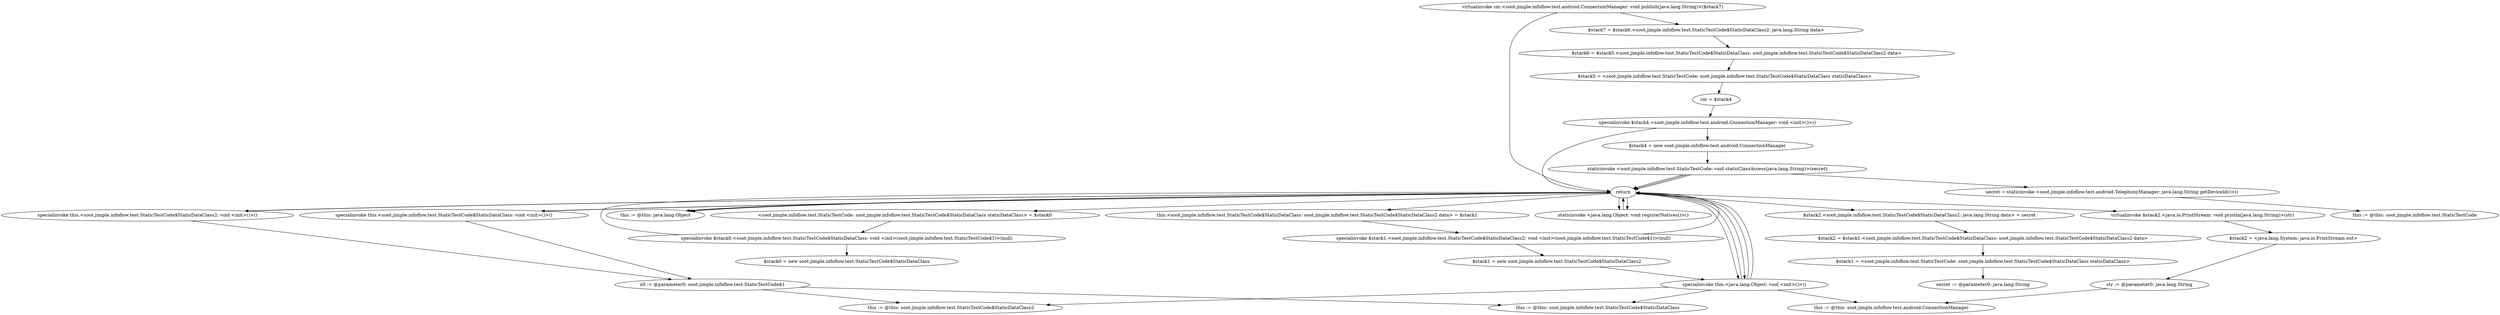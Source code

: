 digraph "" {
    "virtualinvoke cm.<soot.jimple.infoflow.test.android.ConnectionManager: void publish(java.lang.String)>($stack7)"
    "return"
    "virtualinvoke cm.<soot.jimple.infoflow.test.android.ConnectionManager: void publish(java.lang.String)>($stack7)"->"return";
    "virtualinvoke $stack2.<java.io.PrintStream: void println(java.lang.String)>(str)"
    "return"->"virtualinvoke $stack2.<java.io.PrintStream: void println(java.lang.String)>(str)";
    "$stack2 = <java.lang.System: java.io.PrintStream out>"
    "virtualinvoke $stack2.<java.io.PrintStream: void println(java.lang.String)>(str)"->"$stack2 = <java.lang.System: java.io.PrintStream out>";
    "str := @parameter0: java.lang.String"
    "$stack2 = <java.lang.System: java.io.PrintStream out>"->"str := @parameter0: java.lang.String";
    "this := @this: soot.jimple.infoflow.test.android.ConnectionManager"
    "str := @parameter0: java.lang.String"->"this := @this: soot.jimple.infoflow.test.android.ConnectionManager";
    "$stack7 = $stack6.<soot.jimple.infoflow.test.StaticTestCode$StaticDataClass2: java.lang.String data>"
    "virtualinvoke cm.<soot.jimple.infoflow.test.android.ConnectionManager: void publish(java.lang.String)>($stack7)"->"$stack7 = $stack6.<soot.jimple.infoflow.test.StaticTestCode$StaticDataClass2: java.lang.String data>";
    "$stack6 = $stack5.<soot.jimple.infoflow.test.StaticTestCode$StaticDataClass: soot.jimple.infoflow.test.StaticTestCode$StaticDataClass2 data>"
    "$stack7 = $stack6.<soot.jimple.infoflow.test.StaticTestCode$StaticDataClass2: java.lang.String data>"->"$stack6 = $stack5.<soot.jimple.infoflow.test.StaticTestCode$StaticDataClass: soot.jimple.infoflow.test.StaticTestCode$StaticDataClass2 data>";
    "$stack5 = <soot.jimple.infoflow.test.StaticTestCode: soot.jimple.infoflow.test.StaticTestCode$StaticDataClass staticDataClass>"
    "$stack6 = $stack5.<soot.jimple.infoflow.test.StaticTestCode$StaticDataClass: soot.jimple.infoflow.test.StaticTestCode$StaticDataClass2 data>"->"$stack5 = <soot.jimple.infoflow.test.StaticTestCode: soot.jimple.infoflow.test.StaticTestCode$StaticDataClass staticDataClass>";
    "cm = $stack4"
    "$stack5 = <soot.jimple.infoflow.test.StaticTestCode: soot.jimple.infoflow.test.StaticTestCode$StaticDataClass staticDataClass>"->"cm = $stack4";
    "specialinvoke $stack4.<soot.jimple.infoflow.test.android.ConnectionManager: void <init>()>()"
    "cm = $stack4"->"specialinvoke $stack4.<soot.jimple.infoflow.test.android.ConnectionManager: void <init>()>()";
    "specialinvoke $stack4.<soot.jimple.infoflow.test.android.ConnectionManager: void <init>()>()"->"return";
    "specialinvoke this.<java.lang.Object: void <init>()>()"
    "return"->"specialinvoke this.<java.lang.Object: void <init>()>()";
    "specialinvoke this.<java.lang.Object: void <init>()>()"->"return";
    "this := @this: java.lang.Object"
    "return"->"this := @this: java.lang.Object";
    "specialinvoke this.<java.lang.Object: void <init>()>()"->"this := @this: soot.jimple.infoflow.test.android.ConnectionManager";
    "$stack4 = new soot.jimple.infoflow.test.android.ConnectionManager"
    "specialinvoke $stack4.<soot.jimple.infoflow.test.android.ConnectionManager: void <init>()>()"->"$stack4 = new soot.jimple.infoflow.test.android.ConnectionManager";
    "staticinvoke <soot.jimple.infoflow.test.StaticTestCode: void staticClassAccess(java.lang.String)>(secret)"
    "$stack4 = new soot.jimple.infoflow.test.android.ConnectionManager"->"staticinvoke <soot.jimple.infoflow.test.StaticTestCode: void staticClassAccess(java.lang.String)>(secret)";
    "staticinvoke <soot.jimple.infoflow.test.StaticTestCode: void staticClassAccess(java.lang.String)>(secret)"->"return";
    "<soot.jimple.infoflow.test.StaticTestCode: soot.jimple.infoflow.test.StaticTestCode$StaticDataClass staticDataClass> = $stack0"
    "return"->"<soot.jimple.infoflow.test.StaticTestCode: soot.jimple.infoflow.test.StaticTestCode$StaticDataClass staticDataClass> = $stack0";
    "specialinvoke $stack0.<soot.jimple.infoflow.test.StaticTestCode$StaticDataClass: void <init>(soot.jimple.infoflow.test.StaticTestCode$1)>(null)"
    "<soot.jimple.infoflow.test.StaticTestCode: soot.jimple.infoflow.test.StaticTestCode$StaticDataClass staticDataClass> = $stack0"->"specialinvoke $stack0.<soot.jimple.infoflow.test.StaticTestCode$StaticDataClass: void <init>(soot.jimple.infoflow.test.StaticTestCode$1)>(null)";
    "specialinvoke $stack0.<soot.jimple.infoflow.test.StaticTestCode$StaticDataClass: void <init>(soot.jimple.infoflow.test.StaticTestCode$1)>(null)"->"return";
    "specialinvoke this.<soot.jimple.infoflow.test.StaticTestCode$StaticDataClass: void <init>()>()"
    "return"->"specialinvoke this.<soot.jimple.infoflow.test.StaticTestCode$StaticDataClass: void <init>()>()";
    "specialinvoke this.<soot.jimple.infoflow.test.StaticTestCode$StaticDataClass: void <init>()>()"->"return";
    "this.<soot.jimple.infoflow.test.StaticTestCode$StaticDataClass: soot.jimple.infoflow.test.StaticTestCode$StaticDataClass2 data> = $stack1"
    "return"->"this.<soot.jimple.infoflow.test.StaticTestCode$StaticDataClass: soot.jimple.infoflow.test.StaticTestCode$StaticDataClass2 data> = $stack1";
    "specialinvoke $stack1.<soot.jimple.infoflow.test.StaticTestCode$StaticDataClass2: void <init>(soot.jimple.infoflow.test.StaticTestCode$1)>(null)"
    "this.<soot.jimple.infoflow.test.StaticTestCode$StaticDataClass: soot.jimple.infoflow.test.StaticTestCode$StaticDataClass2 data> = $stack1"->"specialinvoke $stack1.<soot.jimple.infoflow.test.StaticTestCode$StaticDataClass2: void <init>(soot.jimple.infoflow.test.StaticTestCode$1)>(null)";
    "specialinvoke $stack1.<soot.jimple.infoflow.test.StaticTestCode$StaticDataClass2: void <init>(soot.jimple.infoflow.test.StaticTestCode$1)>(null)"->"return";
    "specialinvoke this.<soot.jimple.infoflow.test.StaticTestCode$StaticDataClass2: void <init>()>()"
    "return"->"specialinvoke this.<soot.jimple.infoflow.test.StaticTestCode$StaticDataClass2: void <init>()>()";
    "specialinvoke this.<soot.jimple.infoflow.test.StaticTestCode$StaticDataClass2: void <init>()>()"->"return";
    "return"->"specialinvoke this.<java.lang.Object: void <init>()>()";
    "specialinvoke this.<java.lang.Object: void <init>()>()"->"return";
    "return"->"this := @this: java.lang.Object";
    "this := @this: soot.jimple.infoflow.test.StaticTestCode$StaticDataClass2"
    "specialinvoke this.<java.lang.Object: void <init>()>()"->"this := @this: soot.jimple.infoflow.test.StaticTestCode$StaticDataClass2";
    "x0 := @parameter0: soot.jimple.infoflow.test.StaticTestCode$1"
    "specialinvoke this.<soot.jimple.infoflow.test.StaticTestCode$StaticDataClass2: void <init>()>()"->"x0 := @parameter0: soot.jimple.infoflow.test.StaticTestCode$1";
    "x0 := @parameter0: soot.jimple.infoflow.test.StaticTestCode$1"->"this := @this: soot.jimple.infoflow.test.StaticTestCode$StaticDataClass2";
    "$stack1 = new soot.jimple.infoflow.test.StaticTestCode$StaticDataClass2"
    "specialinvoke $stack1.<soot.jimple.infoflow.test.StaticTestCode$StaticDataClass2: void <init>(soot.jimple.infoflow.test.StaticTestCode$1)>(null)"->"$stack1 = new soot.jimple.infoflow.test.StaticTestCode$StaticDataClass2";
    "$stack1 = new soot.jimple.infoflow.test.StaticTestCode$StaticDataClass2"->"specialinvoke this.<java.lang.Object: void <init>()>()";
    "specialinvoke this.<java.lang.Object: void <init>()>()"->"return";
    "return"->"this := @this: java.lang.Object";
    "this := @this: soot.jimple.infoflow.test.StaticTestCode$StaticDataClass"
    "specialinvoke this.<java.lang.Object: void <init>()>()"->"this := @this: soot.jimple.infoflow.test.StaticTestCode$StaticDataClass";
    "specialinvoke this.<soot.jimple.infoflow.test.StaticTestCode$StaticDataClass: void <init>()>()"->"x0 := @parameter0: soot.jimple.infoflow.test.StaticTestCode$1";
    "x0 := @parameter0: soot.jimple.infoflow.test.StaticTestCode$1"->"this := @this: soot.jimple.infoflow.test.StaticTestCode$StaticDataClass";
    "$stack0 = new soot.jimple.infoflow.test.StaticTestCode$StaticDataClass"
    "specialinvoke $stack0.<soot.jimple.infoflow.test.StaticTestCode$StaticDataClass: void <init>(soot.jimple.infoflow.test.StaticTestCode$1)>(null)"->"$stack0 = new soot.jimple.infoflow.test.StaticTestCode$StaticDataClass";
    "staticinvoke <soot.jimple.infoflow.test.StaticTestCode: void staticClassAccess(java.lang.String)>(secret)"->"return";
    "staticinvoke <java.lang.Object: void registerNatives()>()"
    "return"->"staticinvoke <java.lang.Object: void registerNatives()>()";
    "staticinvoke <java.lang.Object: void registerNatives()>()"->"return";
    "return"->"staticinvoke <java.lang.Object: void registerNatives()>()";
    "staticinvoke <soot.jimple.infoflow.test.StaticTestCode: void staticClassAccess(java.lang.String)>(secret)"->"return";
    "$stack2.<soot.jimple.infoflow.test.StaticTestCode$StaticDataClass2: java.lang.String data> = secret"
    "return"->"$stack2.<soot.jimple.infoflow.test.StaticTestCode$StaticDataClass2: java.lang.String data> = secret";
    "$stack2 = $stack1.<soot.jimple.infoflow.test.StaticTestCode$StaticDataClass: soot.jimple.infoflow.test.StaticTestCode$StaticDataClass2 data>"
    "$stack2.<soot.jimple.infoflow.test.StaticTestCode$StaticDataClass2: java.lang.String data> = secret"->"$stack2 = $stack1.<soot.jimple.infoflow.test.StaticTestCode$StaticDataClass: soot.jimple.infoflow.test.StaticTestCode$StaticDataClass2 data>";
    "$stack1 = <soot.jimple.infoflow.test.StaticTestCode: soot.jimple.infoflow.test.StaticTestCode$StaticDataClass staticDataClass>"
    "$stack2 = $stack1.<soot.jimple.infoflow.test.StaticTestCode$StaticDataClass: soot.jimple.infoflow.test.StaticTestCode$StaticDataClass2 data>"->"$stack1 = <soot.jimple.infoflow.test.StaticTestCode: soot.jimple.infoflow.test.StaticTestCode$StaticDataClass staticDataClass>";
    "secret := @parameter0: java.lang.String"
    "$stack1 = <soot.jimple.infoflow.test.StaticTestCode: soot.jimple.infoflow.test.StaticTestCode$StaticDataClass staticDataClass>"->"secret := @parameter0: java.lang.String";
    "secret = staticinvoke <soot.jimple.infoflow.test.android.TelephonyManager: java.lang.String getDeviceId()>()"
    "staticinvoke <soot.jimple.infoflow.test.StaticTestCode: void staticClassAccess(java.lang.String)>(secret)"->"secret = staticinvoke <soot.jimple.infoflow.test.android.TelephonyManager: java.lang.String getDeviceId()>()";
    "this := @this: soot.jimple.infoflow.test.StaticTestCode"
    "secret = staticinvoke <soot.jimple.infoflow.test.android.TelephonyManager: java.lang.String getDeviceId()>()"->"this := @this: soot.jimple.infoflow.test.StaticTestCode";
}
